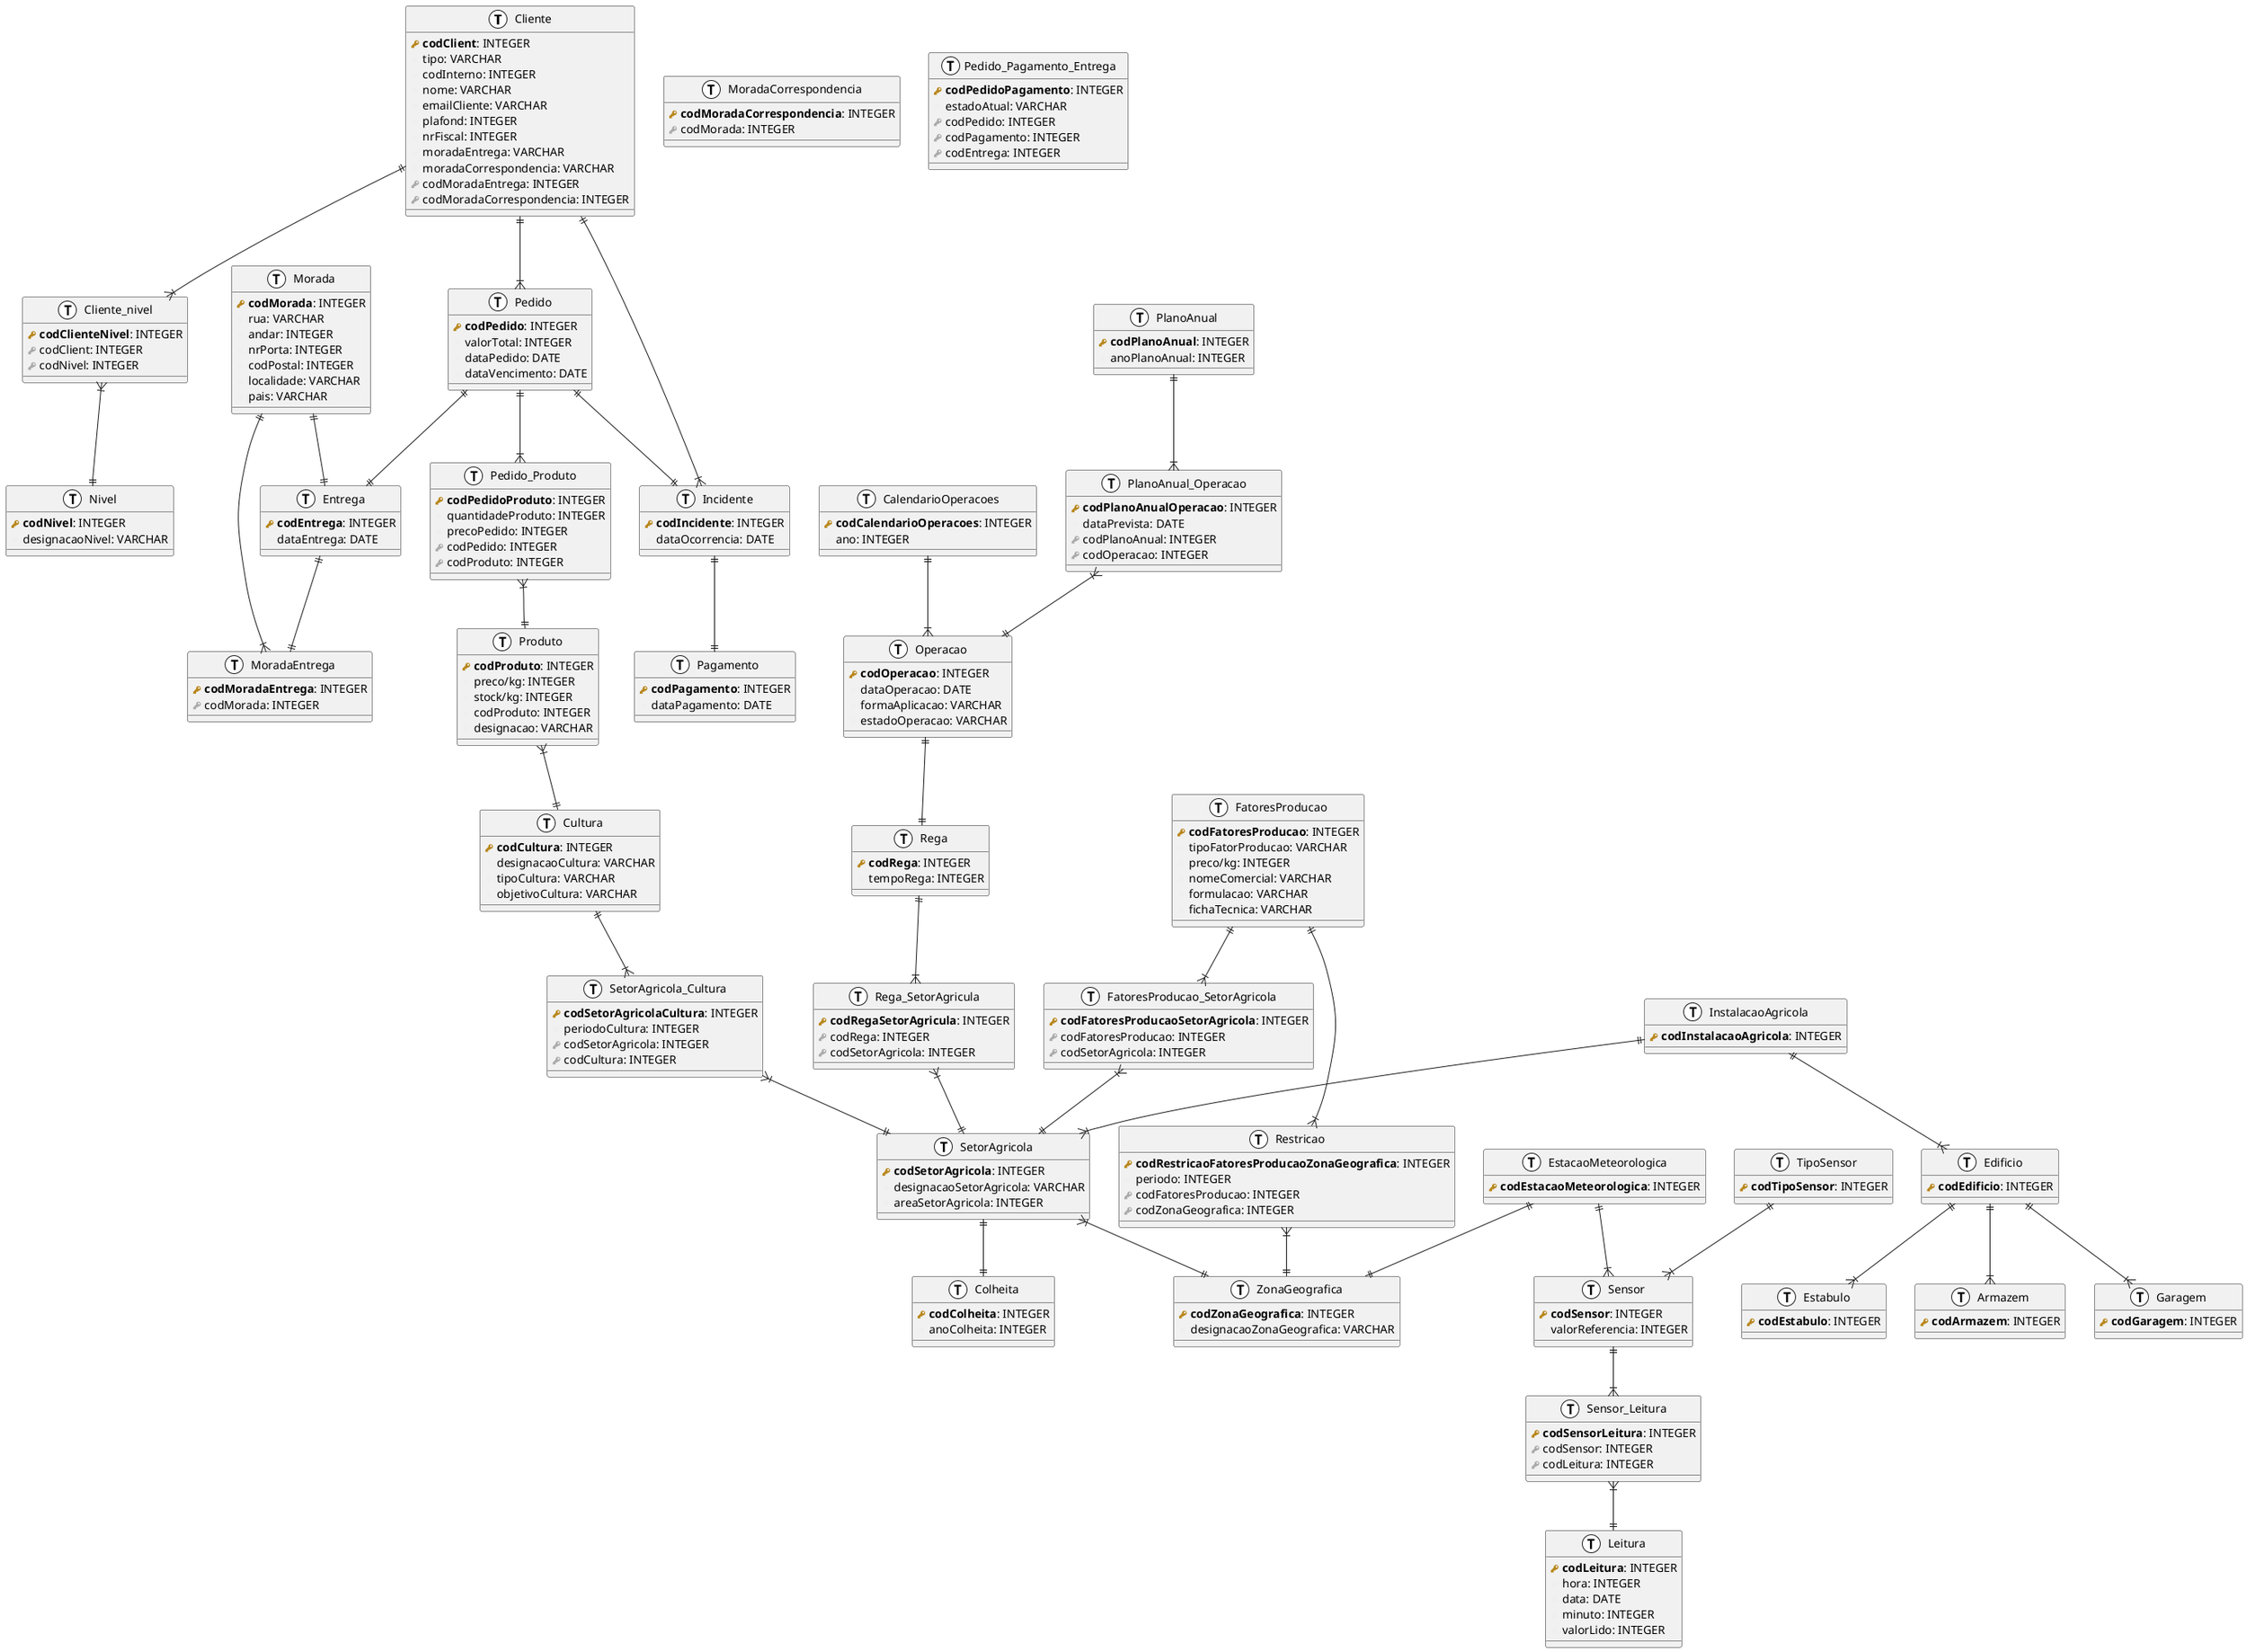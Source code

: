 @startuml
!define primary_key(x) <b><color:#b8861b><&key></color> x</b>
!define foreign_key(x) <color:#aaaaaa><&key></color> x
!define column(x) <color:#efefef><&media-record></color> x
!define table(x) entity x << (T, white) >>

' Zero or One	|o--
' Exactly One	||--
' Zero or Many	}o--
' One or Many	}|--

' Entidades com atributos proprios
table( Cliente ) {
    primary_key( codClient ): INTEGER
    column( tipo ): VARCHAR
    column( codInterno ): INTEGER
    column( nome ): VARCHAR
    column( emailCliente ): VARCHAR
    column( plafond ): INTEGER
    column( nrFiscal ): INTEGER
    column( moradaEntrega ): VARCHAR
    column( moradaCorrespondencia ): VARCHAR
    foreign_key( codMoradaEntrega ): INTEGER
    foreign_key( codMoradaCorrespondencia ): INTEGER
}

table( MoradaEntrega ) {
    primary_key( codMoradaEntrega ): INTEGER
    foreign_key( codMorada ): INTEGER
}

table( MoradaCorrespondencia ) {
    primary_key( codMoradaCorrespondencia ): INTEGER
    foreign_key( codMorada ): INTEGER
}

table( Morada ) {
    primary_key( codMorada ): INTEGER
    column( rua ): VARCHAR
    column( andar ): INTEGER
    column( nrPorta ): INTEGER
    column( codPostal ): INTEGER
    column( localidade ): VARCHAR
    column( pais ): VARCHAR
}

table( Nivel ) {
    primary_key( codNivel ): INTEGER
    column( designacaoNivel ): VARCHAR
}

table( Incidente ) {
    primary_key( codIncidente ): INTEGER
    column( dataOcorrencia ): DATE
}

table( Pedido ) {
    primary_key( codPedido ): INTEGER
    column( valorTotal ): INTEGER
    column( dataPedido ): DATE
    column( dataVencimento ): DATE
}

table( Pagamento ) {
    primary_key( codPagamento ): INTEGER
    column( dataPagamento ): DATE
}

table( Entrega ) {
    primary_key( codEntrega ): INTEGER
    column( dataEntrega ): DATE
}

table( Colheita ) {
    primary_key( codColheita ): INTEGER
    column( anoColheita ): INTEGER
}

table( Produto ) {
    primary_key( codProduto ): INTEGER
    column( preco/kg ): INTEGER
    column( stock/kg ): INTEGER
    column( codProduto ): INTEGER
    column( designacao ): VARCHAR
}

table( Cultura ) {
    primary_key( codCultura ): INTEGER
    column( designacaoCultura ): VARCHAR
    column( tipoCultura ): VARCHAR
    column( objetivoCultura ): VARCHAR
}

table( SetorAgricola ) {
    primary_key( codSetorAgricola ): INTEGER
    column( designacaoSetorAgricola ): VARCHAR
    column( areaSetorAgricola ): INTEGER
}

table( Rega ) {
    primary_key( codRega ): INTEGER
    column( tempoRega ): INTEGER
}

table( Operacao ) {
    primary_key( codOperacao ): INTEGER
    column( dataOperacao ): DATE
    column( formaAplicacao ): VARCHAR
    column( estadoOperacao ): VARCHAR
}

table( PlanoAnual ) {
    primary_key( codPlanoAnual ): INTEGER
    column( anoPlanoAnual ): INTEGER
}

table( ZonaGeografica ) {
    primary_key( codZonaGeografica ): INTEGER
    column( designacaoZonaGeografica ): VARCHAR
}

table( FatoresProducao ) {
    primary_key( codFatoresProducao ): INTEGER
    column( tipoFatorProducao ): VARCHAR
    column( preco/kg ): INTEGER
    column( nomeComercial ): VARCHAR
    column( formulacao ): VARCHAR
    column( fichaTecnica ): VARCHAR
}

table( EstacaoMeteorologica ) {
    primary_key( codEstacaoMeteorologica ): INTEGER
}

table( Sensor ) {
    primary_key( codSensor ): INTEGER
    column( valorReferencia ): INTEGER
}

table( TipoSensor ) {
    primary_key( codTipoSensor ): INTEGER
}

table( Leitura ) {
    primary_key( codLeitura ): INTEGER
    column( hora ): INTEGER
    column( data ): DATE
    column( minuto ): INTEGER
    column( valorLido ): INTEGER
}

table( InstalacaoAgricola ) {
    primary_key( codInstalacaoAgricola ): INTEGER
}

table( CalendarioOperacoes ) {
    primary_key( codCalendarioOperacoes ): INTEGER
    column( ano ): INTEGER
}

table( Edificio ) {
    primary_key( codEdificio ): INTEGER
}

table( Estabulo ) {
    primary_key( codEstabulo ): INTEGER
}

table( Armazem ) {
    primary_key( codArmazem ): INTEGER
}

table( Garagem ) {
    primary_key( codGaragem ): INTEGER
}

' Tabelas que surgiram de relacoes
table( Cliente_nivel ) {
    primary_key( codClienteNivel ): INTEGER
    foreign_key( codClient ): INTEGER
    foreign_key( codNivel ): INTEGER
}

table( Sensor_Leitura) {
    primary_key( codSensorLeitura ): INTEGER
    foreign_key( codSensor ): INTEGER
    foreign_key( codLeitura ): INTEGER
}

table( Restricao ) {
    primary_key( codRestricaoFatoresProducaoZonaGeografica ): INTEGER
    column( periodo ): INTEGER
    foreign_key( codFatoresProducao ): INTEGER
    foreign_key( codZonaGeografica ): INTEGER
}

table( SetorAgricola_Cultura ) {
    primary_key( codSetorAgricolaCultura ): INTEGER
    column( periodoCultura ): INTEGER
    foreign_key( codSetorAgricola ): INTEGER
    foreign_key( codCultura ): INTEGER
}

table( Pedido_Produto ) {
    primary_key( codPedidoProduto ): INTEGER
    column( quantidadeProduto ): INTEGER
    column( precoPedido ): INTEGER
    foreign_key( codPedido ): INTEGER
    foreign_key( codProduto ): INTEGER
}

table( Pedido_Pagamento_Entrega ) {
    primary_key( codPedidoPagamento ): INTEGER
    column( estadoAtual ): VARCHAR
    foreign_key( codPedido ): INTEGER
    foreign_key( codPagamento ): INTEGER
    foreign_key( codEntrega ): INTEGER
}

table( PlanoAnual_Operacao ) {
    primary_key( codPlanoAnualOperacao ): INTEGER
    column( dataPrevista ): DATE
    foreign_key( codPlanoAnual ): INTEGER
    foreign_key( codOperacao ): INTEGER
}

table( Rega_SetorAgricula ) {
    primary_key( codRegaSetorAgricula ): INTEGER
    foreign_key( codRega ): INTEGER
    foreign_key( codSetorAgricola ): INTEGER
}

table( FatoresProducao_SetorAgricola ) {
    primary_key( codFatoresProducaoSetorAgricola ): INTEGER
    foreign_key( codFatoresProducao ): INTEGER
    foreign_key( codSetorAgricola ): INTEGER
}



' cardinalidades
Cliente ||--|{ Incidente
Cliente ||--|{ Pedido
Edificio ||--|{ Estabulo
Edificio ||--|{ Armazem
Edificio ||--|{ Garagem
InstalacaoAgricola ||--|{ Edificio
Cliente ||--|{ Cliente_nivel
Cliente_nivel }|--|| Nivel
InstalacaoAgricola ||--|{ SetorAgricola
SetorAgricola ||--|| Colheita
Cultura ||--|{ SetorAgricola_Cultura
SetorAgricola_Cultura }|--|| SetorAgricola
Pedido ||--|{ Pedido_Produto
Pedido_Produto }|--|| Produto
EstacaoMeteorologica ||--|| ZonaGeografica
EstacaoMeteorologica ||--|{ Sensor
TipoSensor ||--|{ Sensor
Sensor ||--|{ Sensor_Leitura
Sensor_Leitura }|--|| Leitura
Pedido ||--|| Incidente
Morada ||--|| Entrega
Pedido ||--|| Entrega
Produto }|--|| Cultura
Operacao ||--|| Rega
CalendarioOperacoes ||--|{ Operacao
FatoresProducao ||--|{ Restricao
Restricao }|--|| ZonaGeografica
Incidente ||--|| Pagamento
SetorAgricola }|--|| ZonaGeografica
PlanoAnual ||--|{ PlanoAnual_Operacao
PlanoAnual_Operacao }|--|| Operacao
Rega ||--|{ Rega_SetorAgricula
Rega_SetorAgricula }|--|| SetorAgricola
FatoresProducao ||--|{ FatoresProducao_SetorAgricola
FatoresProducao_SetorAgricola }|--|| SetorAgricola
Morada ||--|{ MoradaEntrega
Entrega ||--|| MoradaEntrega

@enduml